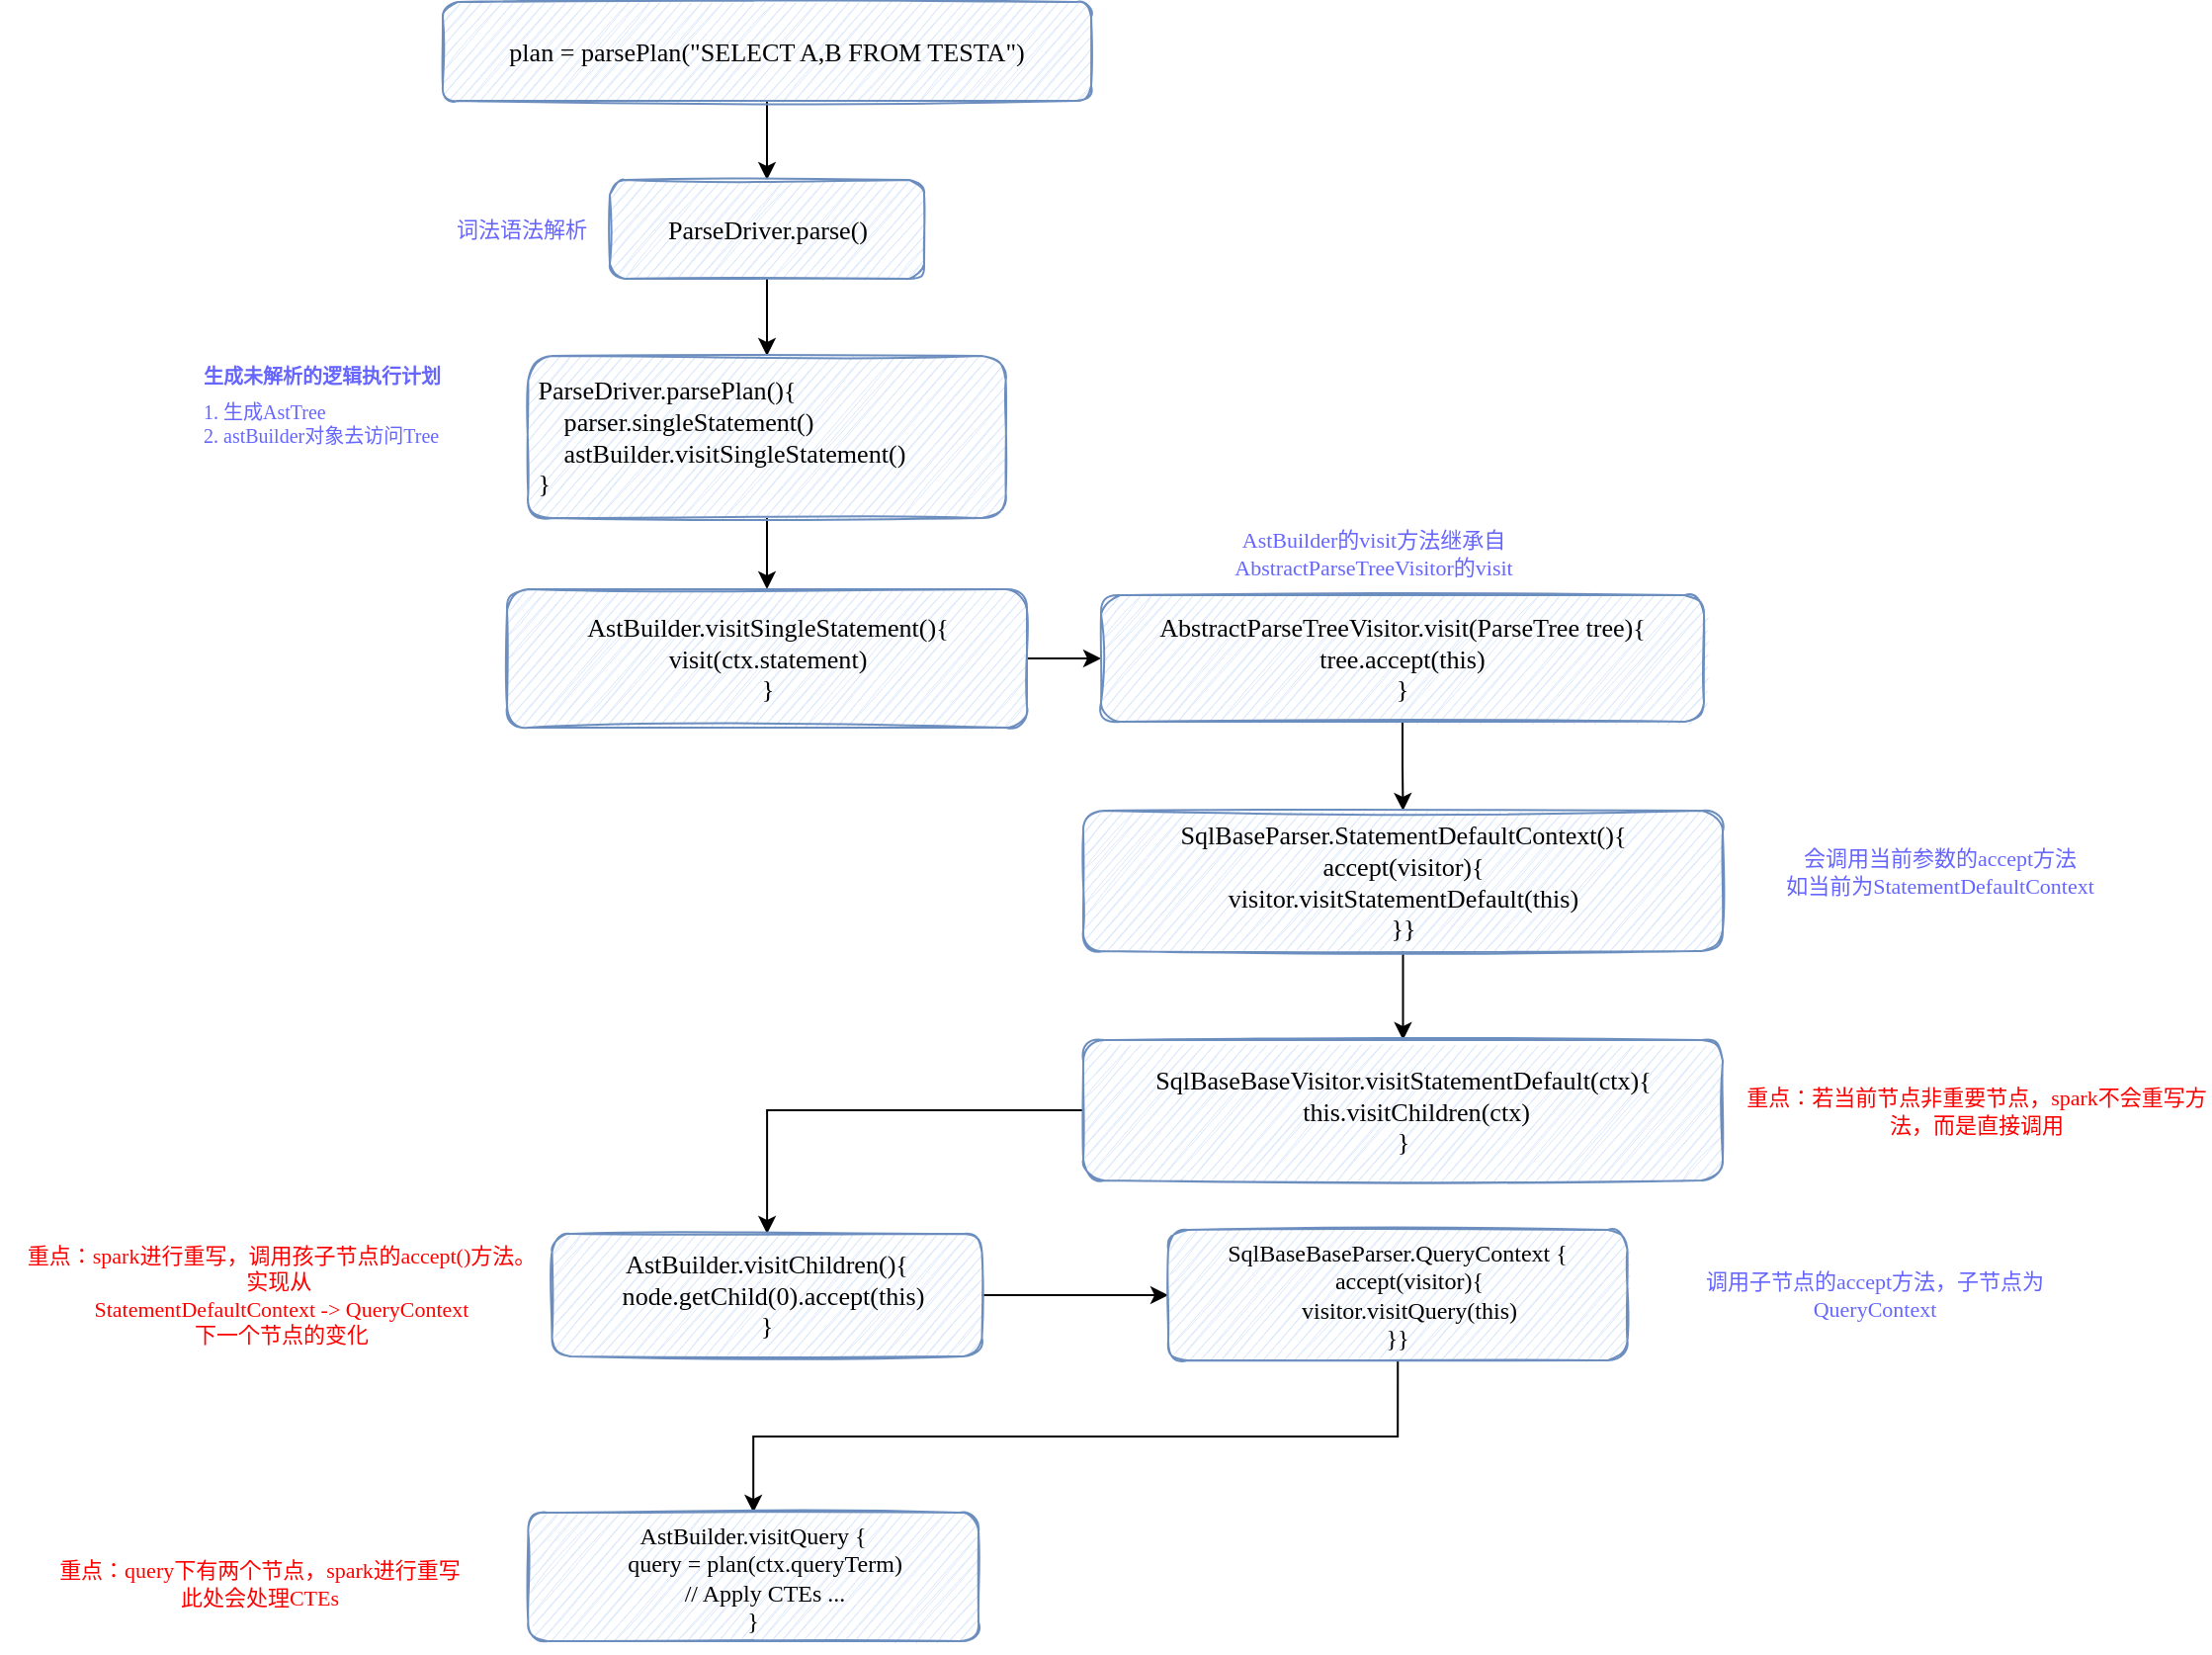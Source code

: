 <mxfile version="17.4.0" type="github">
  <diagram id="_TAUJCwC3Z414NcdCWBq" name="Page-1">
    <mxGraphModel dx="2616" dy="1154" grid="0" gridSize="10" guides="1" tooltips="1" connect="1" arrows="1" fold="1" page="1" pageScale="1" pageWidth="827" pageHeight="1169" math="0" shadow="0">
      <root>
        <mxCell id="0" />
        <mxCell id="1" parent="0" />
        <mxCell id="T3wzXR9VALe59u5OGyin-3" value="" style="edgeStyle=orthogonalEdgeStyle;rounded=0;orthogonalLoop=1;jettySize=auto;html=1;fontColor=default;fontFamily=Comic Sans MS;" edge="1" parent="1" source="T3wzXR9VALe59u5OGyin-1" target="T3wzXR9VALe59u5OGyin-2">
          <mxGeometry relative="1" as="geometry" />
        </mxCell>
        <mxCell id="T3wzXR9VALe59u5OGyin-1" value="&lt;div&gt;&lt;font&gt;&lt;span style=&quot;font-size: 13.067px&quot;&gt;plan = parsePlan(&quot;SELECT A,B FROM TESTA&quot;)&lt;/span&gt;&lt;span style=&quot;font-size: 9.8pt&quot;&gt;&lt;br&gt;&lt;/span&gt;&lt;/font&gt;&lt;/div&gt;" style="rounded=1;whiteSpace=wrap;html=1;sketch=1;fillColor=#dae8fc;strokeColor=#6c8ebf;shadow=0;glass=0;fontColor=default;labelBackgroundColor=none;fontFamily=Comic Sans MS;" vertex="1" parent="1">
          <mxGeometry x="68" y="171" width="328" height="50" as="geometry" />
        </mxCell>
        <mxCell id="T3wzXR9VALe59u5OGyin-6" value="" style="edgeStyle=orthogonalEdgeStyle;rounded=0;orthogonalLoop=1;jettySize=auto;html=1;fontFamily=Comic Sans MS;fontSize=11;fontColor=#A680B8;" edge="1" parent="1" source="T3wzXR9VALe59u5OGyin-2" target="T3wzXR9VALe59u5OGyin-5">
          <mxGeometry relative="1" as="geometry" />
        </mxCell>
        <mxCell id="T3wzXR9VALe59u5OGyin-2" value="&lt;div&gt;&lt;font&gt;&lt;span style=&quot;font-size: 13.067px&quot;&gt;ParseDriver.parse()&lt;/span&gt;&lt;/font&gt;&lt;/div&gt;" style="rounded=1;whiteSpace=wrap;html=1;sketch=1;fillColor=#dae8fc;strokeColor=#6c8ebf;shadow=0;glass=0;fontColor=default;labelBackgroundColor=none;fontFamily=Comic Sans MS;" vertex="1" parent="1">
          <mxGeometry x="152.5" y="261" width="159" height="50" as="geometry" />
        </mxCell>
        <mxCell id="T3wzXR9VALe59u5OGyin-4" value="词法语法解析" style="text;html=1;strokeColor=none;fillColor=none;align=center;verticalAlign=middle;whiteSpace=wrap;rounded=0;shadow=0;glass=0;labelBackgroundColor=none;sketch=1;fontSize=11;fontColor=#6666FF;fontFamily=Comic Sans MS;" vertex="1" parent="1">
          <mxGeometry x="71" y="271" width="74" height="30" as="geometry" />
        </mxCell>
        <mxCell id="T3wzXR9VALe59u5OGyin-30" value="" style="edgeStyle=orthogonalEdgeStyle;rounded=0;orthogonalLoop=1;jettySize=auto;html=1;fontFamily=Comic Sans MS;fontSize=11;fontColor=#6666FF;" edge="1" parent="1" source="T3wzXR9VALe59u5OGyin-5" target="T3wzXR9VALe59u5OGyin-14">
          <mxGeometry relative="1" as="geometry" />
        </mxCell>
        <mxCell id="T3wzXR9VALe59u5OGyin-5" value="&lt;div&gt;&lt;font&gt;&lt;span style=&quot;font-size: 13.067px&quot;&gt;&amp;nbsp;ParseDriver.parsePlan(){&lt;/span&gt;&lt;/font&gt;&lt;/div&gt;&lt;div&gt;&lt;font&gt;&lt;span style=&quot;font-size: 13.067px&quot;&gt;&amp;nbsp; &amp;nbsp; &amp;nbsp;parser.singleStatement()&lt;/span&gt;&lt;span style=&quot;font-size: 13.067px&quot;&gt;&lt;br&gt;&lt;/span&gt;&lt;/font&gt;&lt;/div&gt;&lt;div&gt;&lt;font&gt;&lt;span style=&quot;font-size: 13.067px&quot;&gt;&amp;nbsp; &amp;nbsp; &amp;nbsp;astBuilder.visitSingleStatement()&lt;/span&gt;&lt;span style=&quot;font-size: 13.067px&quot;&gt;&lt;br&gt;&lt;/span&gt;&lt;/font&gt;&lt;/div&gt;&lt;div&gt;&lt;font&gt;&lt;span style=&quot;font-size: 13.067px&quot;&gt;&amp;nbsp;}&lt;/span&gt;&lt;/font&gt;&lt;/div&gt;" style="rounded=1;whiteSpace=wrap;html=1;sketch=1;fillColor=#dae8fc;strokeColor=#6c8ebf;shadow=0;glass=0;fontColor=default;labelBackgroundColor=none;fontFamily=Comic Sans MS;align=left;" vertex="1" parent="1">
          <mxGeometry x="111.19" y="350" width="241.62" height="82" as="geometry" />
        </mxCell>
        <mxCell id="T3wzXR9VALe59u5OGyin-32" value="" style="edgeStyle=orthogonalEdgeStyle;rounded=0;orthogonalLoop=1;jettySize=auto;html=1;fontFamily=Comic Sans MS;fontSize=10;fontColor=#6666FF;" edge="1" parent="1" source="T3wzXR9VALe59u5OGyin-14" target="T3wzXR9VALe59u5OGyin-18">
          <mxGeometry relative="1" as="geometry" />
        </mxCell>
        <mxCell id="T3wzXR9VALe59u5OGyin-14" value="&lt;div&gt;&lt;div&gt;&lt;span style=&quot;font-size: 13.067px&quot;&gt;AstBuilder.visitSingleStatement(){&lt;/span&gt;&lt;/div&gt;&lt;div&gt;&lt;span style=&quot;font-size: 13.067px&quot;&gt;visit(ctx.statement)&lt;/span&gt;&lt;/div&gt;&lt;div&gt;&lt;span style=&quot;font-size: 13.067px&quot;&gt;}&lt;/span&gt;&lt;/div&gt;&lt;/div&gt;" style="rounded=1;whiteSpace=wrap;html=1;sketch=1;fillColor=#dae8fc;strokeColor=#6c8ebf;shadow=0;glass=0;fontColor=default;labelBackgroundColor=none;fontFamily=Comic Sans MS;align=center;" vertex="1" parent="1">
          <mxGeometry x="100.5" y="468" width="263" height="70" as="geometry" />
        </mxCell>
        <mxCell id="T3wzXR9VALe59u5OGyin-36" value="" style="edgeStyle=orthogonalEdgeStyle;rounded=0;orthogonalLoop=1;jettySize=auto;html=1;fontFamily=Comic Sans MS;fontSize=10;fontColor=#6666FF;" edge="1" parent="1" source="T3wzXR9VALe59u5OGyin-18" target="T3wzXR9VALe59u5OGyin-35">
          <mxGeometry relative="1" as="geometry" />
        </mxCell>
        <mxCell id="T3wzXR9VALe59u5OGyin-18" value="&lt;div&gt;&lt;span style=&quot;font-size: 13.067px&quot;&gt;AbstractParseTreeVisitor.visit(ParseTree tree){&lt;/span&gt;&lt;/div&gt;&lt;div&gt;&lt;span style=&quot;font-size: 13.067px&quot;&gt;tree.accept(this)&lt;/span&gt;&lt;/div&gt;&lt;div&gt;&lt;span style=&quot;font-size: 13.067px&quot;&gt;}&lt;/span&gt;&lt;/div&gt;" style="rounded=1;whiteSpace=wrap;html=1;sketch=1;fillColor=#dae8fc;strokeColor=#6c8ebf;shadow=0;glass=0;fontColor=default;labelBackgroundColor=none;fontFamily=Comic Sans MS;" vertex="1" parent="1">
          <mxGeometry x="401" y="471" width="305" height="64" as="geometry" />
        </mxCell>
        <mxCell id="T3wzXR9VALe59u5OGyin-31" value="&lt;h1 style=&quot;font-size: 10px&quot;&gt;生成未解析的逻辑执行计划&lt;/h1&gt;&lt;div style=&quot;font-size: 10px&quot;&gt;1. 生成AstTree&lt;/div&gt;&lt;div style=&quot;font-size: 10px&quot;&gt;2. astBuilder对象去访问Tree&lt;/div&gt;" style="text;html=1;strokeColor=none;fillColor=none;spacing=5;spacingTop=-20;whiteSpace=wrap;overflow=hidden;rounded=0;shadow=0;glass=0;labelBackgroundColor=none;sketch=1;fontFamily=Comic Sans MS;fontSize=10;fontColor=#6666FF;" vertex="1" parent="1">
          <mxGeometry x="-58" y="358" width="187" height="66" as="geometry" />
        </mxCell>
        <mxCell id="T3wzXR9VALe59u5OGyin-34" value="AstBuilder的visit方法继承自AbstractParseTreeVisitor的visit" style="text;html=1;strokeColor=none;fillColor=none;align=center;verticalAlign=middle;whiteSpace=wrap;rounded=0;shadow=0;glass=0;labelBackgroundColor=none;sketch=1;fontSize=11;fontColor=#6666FF;fontFamily=Comic Sans MS;" vertex="1" parent="1">
          <mxGeometry x="443" y="421" width="192" height="57" as="geometry" />
        </mxCell>
        <mxCell id="T3wzXR9VALe59u5OGyin-39" value="" style="edgeStyle=orthogonalEdgeStyle;rounded=0;orthogonalLoop=1;jettySize=auto;html=1;fontFamily=Comic Sans MS;fontSize=10;fontColor=#6666FF;" edge="1" parent="1" source="T3wzXR9VALe59u5OGyin-35" target="T3wzXR9VALe59u5OGyin-38">
          <mxGeometry relative="1" as="geometry" />
        </mxCell>
        <mxCell id="T3wzXR9VALe59u5OGyin-35" value="&lt;div&gt;&lt;span style=&quot;font-size: 13.067px&quot;&gt;SqlBaseParser.StatementDefaultContext(){&lt;/span&gt;&lt;/div&gt;&lt;div&gt;&lt;span style=&quot;font-size: 13.067px&quot;&gt;accept(visitor){&lt;/span&gt;&lt;/div&gt;&lt;span style=&quot;font-size: 13.067px&quot;&gt;visitor.visitStatementDefault(this)&lt;/span&gt;&lt;div&gt;&lt;span style=&quot;font-size: 13.067px&quot;&gt;}}&lt;/span&gt;&lt;br&gt;&lt;/div&gt;" style="rounded=1;whiteSpace=wrap;html=1;sketch=1;fillColor=#dae8fc;strokeColor=#6c8ebf;shadow=0;glass=0;fontColor=default;labelBackgroundColor=none;fontFamily=Comic Sans MS;" vertex="1" parent="1">
          <mxGeometry x="392" y="580" width="323.5" height="71" as="geometry" />
        </mxCell>
        <mxCell id="T3wzXR9VALe59u5OGyin-37" value="会调用当前参数的accept方法&lt;br&gt;如当前为StatementDefaultContext" style="text;html=1;strokeColor=none;fillColor=none;align=center;verticalAlign=middle;whiteSpace=wrap;rounded=0;shadow=0;glass=0;labelBackgroundColor=none;sketch=1;fontSize=11;fontColor=#6666FF;fontFamily=Comic Sans MS;" vertex="1" parent="1">
          <mxGeometry x="719" y="584" width="213" height="53" as="geometry" />
        </mxCell>
        <mxCell id="T3wzXR9VALe59u5OGyin-42" value="" style="edgeStyle=orthogonalEdgeStyle;rounded=0;orthogonalLoop=1;jettySize=auto;html=1;fontFamily=Comic Sans MS;fontSize=10;fontColor=#6666FF;" edge="1" parent="1" source="T3wzXR9VALe59u5OGyin-38" target="T3wzXR9VALe59u5OGyin-41">
          <mxGeometry relative="1" as="geometry" />
        </mxCell>
        <mxCell id="T3wzXR9VALe59u5OGyin-38" value="&lt;div&gt;&lt;div&gt;&lt;span style=&quot;font-size: 13.067px&quot;&gt;SqlBaseBaseVisitor.visitStatementDefault(ctx){&lt;/span&gt;&lt;/div&gt;&lt;div&gt;&lt;span style=&quot;font-size: 13.067px&quot;&gt;&amp;nbsp; &amp;nbsp; this.visitChildren(ctx)&lt;/span&gt;&lt;/div&gt;&lt;div&gt;&lt;span style=&quot;font-size: 13.067px&quot;&gt;}&lt;/span&gt;&lt;/div&gt;&lt;/div&gt;" style="rounded=1;whiteSpace=wrap;html=1;sketch=1;fillColor=#dae8fc;strokeColor=#6c8ebf;shadow=0;glass=0;fontColor=default;labelBackgroundColor=none;fontFamily=Comic Sans MS;" vertex="1" parent="1">
          <mxGeometry x="392" y="696" width="323.5" height="71" as="geometry" />
        </mxCell>
        <mxCell id="T3wzXR9VALe59u5OGyin-40" value="重点：若当前节点非重要节点，spark不会重写方法，而是直接调用&lt;br&gt;&lt;div class=&quot;okr-block-clipboard&quot;&gt;&lt;/div&gt;" style="text;html=1;strokeColor=none;fillColor=none;align=center;verticalAlign=middle;whiteSpace=wrap;rounded=0;shadow=0;glass=0;labelBackgroundColor=none;sketch=1;fontSize=11;fontColor=#FF0000;fontFamily=Comic Sans MS;" vertex="1" parent="1">
          <mxGeometry x="726" y="699.5" width="236" height="64" as="geometry" />
        </mxCell>
        <mxCell id="T3wzXR9VALe59u5OGyin-46" value="" style="edgeStyle=orthogonalEdgeStyle;rounded=0;orthogonalLoop=1;jettySize=auto;html=1;fontFamily=Comic Sans MS;fontSize=10;fontColor=#6666FF;" edge="1" parent="1" source="T3wzXR9VALe59u5OGyin-41" target="T3wzXR9VALe59u5OGyin-45">
          <mxGeometry relative="1" as="geometry" />
        </mxCell>
        <mxCell id="T3wzXR9VALe59u5OGyin-41" value="&lt;div&gt;&lt;span style=&quot;font-size: 13.067px&quot;&gt;AstBuilder.visitChildren(){&lt;/span&gt;&lt;/div&gt;&lt;div&gt;&lt;span style=&quot;font-size: 13.067px&quot;&gt;&amp;nbsp; node.getChild(0).accept(this)&lt;/span&gt;&lt;/div&gt;&lt;div&gt;&lt;span style=&quot;font-size: 13.067px&quot;&gt;}&lt;/span&gt;&lt;/div&gt;" style="rounded=1;whiteSpace=wrap;html=1;sketch=1;fillColor=#dae8fc;strokeColor=#6c8ebf;shadow=0;glass=0;fontColor=default;labelBackgroundColor=none;fontFamily=Comic Sans MS;" vertex="1" parent="1">
          <mxGeometry x="123.25" y="794" width="217.5" height="62" as="geometry" />
        </mxCell>
        <mxCell id="T3wzXR9VALe59u5OGyin-44" value="重点：spark进行重写，调用孩子节点的accept()方法。实现从&amp;nbsp;&lt;br&gt;&lt;span&gt;StatementDefaultContext -&amp;gt; QueryContext&lt;br&gt;下一个节点的变化&lt;/span&gt;&lt;div class=&quot;okr-block-clipboard&quot;&gt;&lt;/div&gt;" style="text;html=1;strokeColor=none;fillColor=none;align=center;verticalAlign=middle;whiteSpace=wrap;rounded=0;shadow=0;glass=0;labelBackgroundColor=none;sketch=1;fontSize=11;fontColor=#FF0000;fontFamily=Comic Sans MS;" vertex="1" parent="1">
          <mxGeometry x="-145" y="789.5" width="262.75" height="71" as="geometry" />
        </mxCell>
        <mxCell id="T3wzXR9VALe59u5OGyin-48" value="" style="edgeStyle=orthogonalEdgeStyle;rounded=0;orthogonalLoop=1;jettySize=auto;html=1;fontFamily=Comic Sans MS;fontSize=10;fontColor=#6666FF;exitX=0.5;exitY=1;exitDx=0;exitDy=0;" edge="1" parent="1" source="T3wzXR9VALe59u5OGyin-45" target="T3wzXR9VALe59u5OGyin-47">
          <mxGeometry relative="1" as="geometry" />
        </mxCell>
        <mxCell id="T3wzXR9VALe59u5OGyin-45" value="&lt;div&gt;SqlBaseBaseParser.QueryContext {&lt;/div&gt;&lt;div&gt;&amp;nbsp; &amp;nbsp; accept(visitor){&lt;/div&gt;&lt;div&gt;&amp;nbsp; &amp;nbsp; visitor.visitQuery(this)&lt;/div&gt;&lt;div&gt;}}&lt;/div&gt;" style="rounded=1;whiteSpace=wrap;html=1;sketch=1;fillColor=#dae8fc;strokeColor=#6c8ebf;shadow=0;glass=0;fontColor=default;labelBackgroundColor=none;fontFamily=Comic Sans MS;" vertex="1" parent="1">
          <mxGeometry x="435" y="792" width="232.25" height="66" as="geometry" />
        </mxCell>
        <mxCell id="T3wzXR9VALe59u5OGyin-47" value="&lt;div&gt;AstBuilder.visitQuery {&lt;/div&gt;&lt;div&gt;&amp;nbsp; &amp;nbsp; query = plan(ctx.queryTerm)&lt;/div&gt;&lt;div&gt;&amp;nbsp; &amp;nbsp; // Apply CTEs ...&lt;/div&gt;&lt;div&gt;}&lt;/div&gt;" style="rounded=1;whiteSpace=wrap;html=1;sketch=1;fillColor=#dae8fc;strokeColor=#6c8ebf;shadow=0;glass=0;fontColor=default;labelBackgroundColor=none;fontFamily=Comic Sans MS;" vertex="1" parent="1">
          <mxGeometry x="111.19" y="935" width="227.81" height="65" as="geometry" />
        </mxCell>
        <mxCell id="T3wzXR9VALe59u5OGyin-49" value="重点：query下有两个节点，spark进行重写&lt;br&gt;此处会处理CTEs&lt;div class=&quot;okr-block-clipboard&quot;&gt;&lt;/div&gt;" style="text;html=1;strokeColor=none;fillColor=none;align=center;verticalAlign=middle;whiteSpace=wrap;rounded=0;shadow=0;glass=0;labelBackgroundColor=none;sketch=1;fontSize=11;fontColor=#FF0000;fontFamily=Comic Sans MS;" vertex="1" parent="1">
          <mxGeometry x="-156" y="935" width="262.75" height="71" as="geometry" />
        </mxCell>
        <mxCell id="T3wzXR9VALe59u5OGyin-50" value="调用子节点的accept方法，子节点为QueryContext" style="text;html=1;strokeColor=none;fillColor=none;align=center;verticalAlign=middle;whiteSpace=wrap;rounded=0;shadow=0;glass=0;labelBackgroundColor=none;sketch=1;fontSize=11;fontColor=#6666FF;fontFamily=Comic Sans MS;" vertex="1" parent="1">
          <mxGeometry x="686" y="798.5" width="213" height="53" as="geometry" />
        </mxCell>
      </root>
    </mxGraphModel>
  </diagram>
</mxfile>
